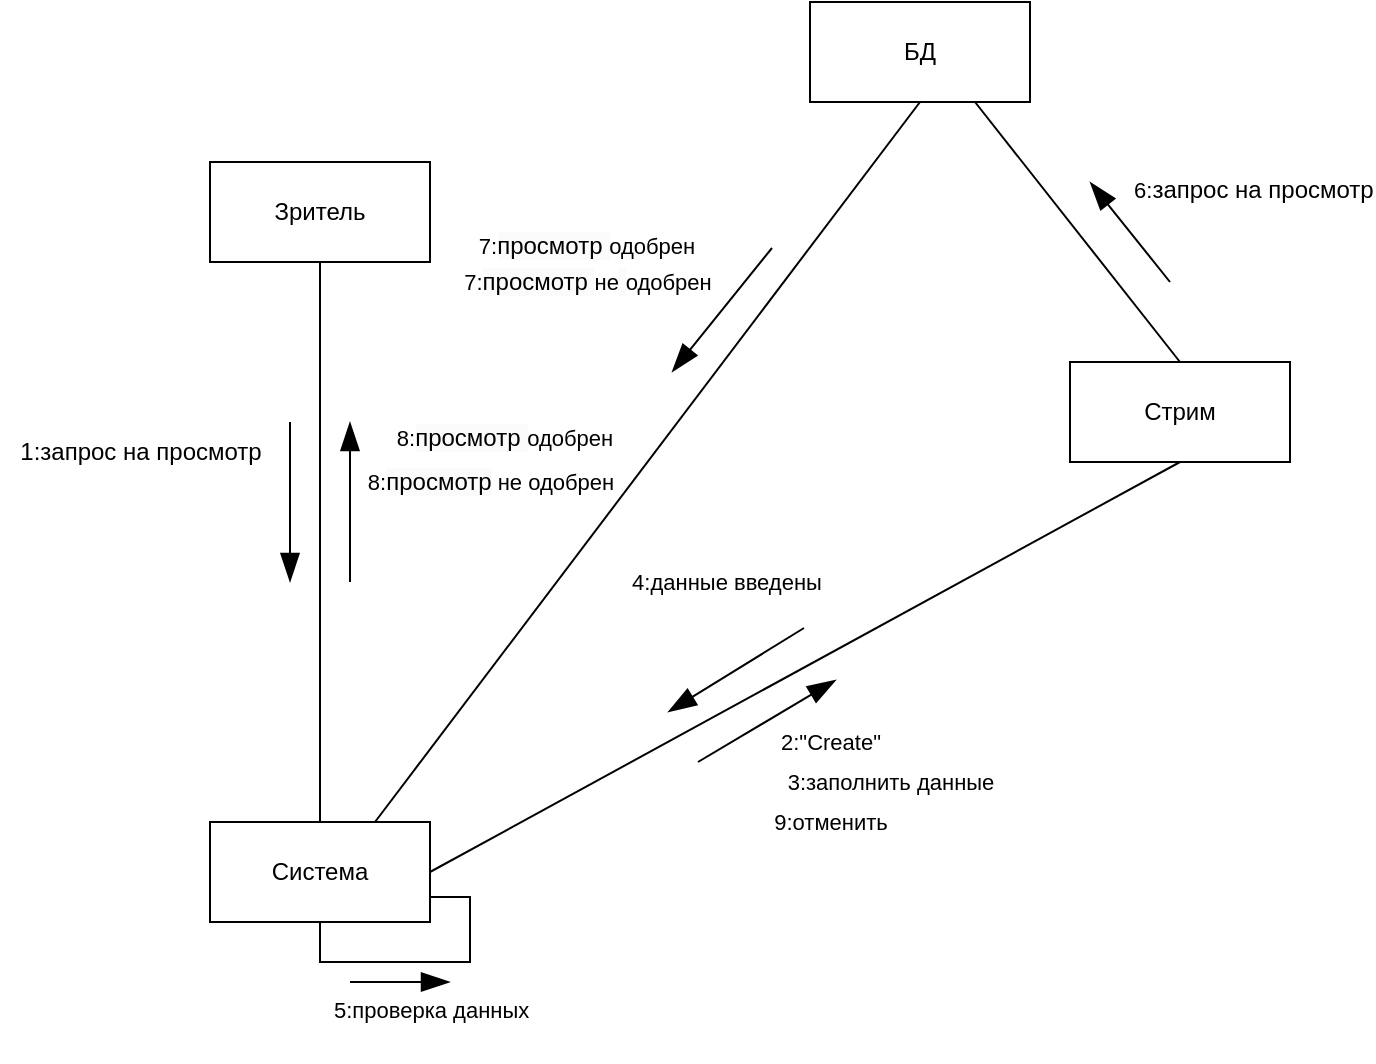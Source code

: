 <mxfile version="24.0.7" type="device">
  <diagram name="Strona-1" id="vCR2zcsVX5F0HRR7Mt7r">
    <mxGraphModel dx="1166" dy="717" grid="0" gridSize="10" guides="1" tooltips="1" connect="1" arrows="1" fold="1" page="0" pageScale="1" pageWidth="827" pageHeight="1169" math="0" shadow="0">
      <root>
        <mxCell id="0" />
        <mxCell id="1" parent="0" />
        <mxCell id="fKiIdGAY0l0U11j1hd6N-1" value="Зритель" style="html=1;whiteSpace=wrap;" parent="1" vertex="1">
          <mxGeometry x="120" y="110" width="110" height="50" as="geometry" />
        </mxCell>
        <mxCell id="fKiIdGAY0l0U11j1hd6N-2" value="Система" style="html=1;whiteSpace=wrap;" parent="1" vertex="1">
          <mxGeometry x="120" y="440" width="110" height="50" as="geometry" />
        </mxCell>
        <mxCell id="fKiIdGAY0l0U11j1hd6N-3" value="Стрим" style="html=1;whiteSpace=wrap;" parent="1" vertex="1">
          <mxGeometry x="550" y="210" width="110" height="50" as="geometry" />
        </mxCell>
        <mxCell id="fKiIdGAY0l0U11j1hd6N-4" value="БД" style="html=1;whiteSpace=wrap;" parent="1" vertex="1">
          <mxGeometry x="420" y="30" width="110" height="50" as="geometry" />
        </mxCell>
        <mxCell id="fKiIdGAY0l0U11j1hd6N-9" value="" style="endArrow=none;endFill=0;endSize=12;html=1;rounded=0;exitX=0.5;exitY=1;exitDx=0;exitDy=0;" parent="1" source="fKiIdGAY0l0U11j1hd6N-1" target="fKiIdGAY0l0U11j1hd6N-2" edge="1">
          <mxGeometry width="160" relative="1" as="geometry">
            <mxPoint x="330" y="430" as="sourcePoint" />
            <mxPoint x="490" y="430" as="targetPoint" />
          </mxGeometry>
        </mxCell>
        <mxCell id="fKiIdGAY0l0U11j1hd6N-10" value="" style="endArrow=none;endFill=0;endSize=12;html=1;rounded=0;exitX=0.5;exitY=1;exitDx=0;exitDy=0;entryX=1;entryY=0.5;entryDx=0;entryDy=0;" parent="1" source="fKiIdGAY0l0U11j1hd6N-3" target="fKiIdGAY0l0U11j1hd6N-2" edge="1">
          <mxGeometry width="160" relative="1" as="geometry">
            <mxPoint x="185" y="260" as="sourcePoint" />
            <mxPoint x="176" y="450" as="targetPoint" />
          </mxGeometry>
        </mxCell>
        <mxCell id="fKiIdGAY0l0U11j1hd6N-12" value="" style="endArrow=none;endFill=0;endSize=12;html=1;rounded=0;exitX=0.5;exitY=1;exitDx=0;exitDy=0;entryX=0.75;entryY=0;entryDx=0;entryDy=0;" parent="1" source="fKiIdGAY0l0U11j1hd6N-4" target="fKiIdGAY0l0U11j1hd6N-2" edge="1">
          <mxGeometry width="160" relative="1" as="geometry">
            <mxPoint x="575" y="270" as="sourcePoint" />
            <mxPoint x="230" y="475" as="targetPoint" />
          </mxGeometry>
        </mxCell>
        <mxCell id="fKiIdGAY0l0U11j1hd6N-25" value="" style="group;rotation=-44;" parent="1" vertex="1" connectable="0">
          <mxGeometry x="140" y="260" width="70" height="70" as="geometry" />
        </mxCell>
        <mxCell id="fKiIdGAY0l0U11j1hd6N-26" value="" style="endArrow=blockThin;endFill=1;endSize=12;html=1;rounded=0;" parent="fKiIdGAY0l0U11j1hd6N-25" edge="1">
          <mxGeometry width="160" relative="1" as="geometry">
            <mxPoint x="50" y="60" as="sourcePoint" />
            <mxPoint x="50" y="-20" as="targetPoint" />
          </mxGeometry>
        </mxCell>
        <mxCell id="fKiIdGAY0l0U11j1hd6N-27" value="" style="endArrow=blockThin;endFill=1;endSize=12;html=1;rounded=0;" parent="fKiIdGAY0l0U11j1hd6N-25" edge="1">
          <mxGeometry width="160" relative="1" as="geometry">
            <mxPoint x="20" y="-20" as="sourcePoint" />
            <mxPoint x="20" y="60" as="targetPoint" />
          </mxGeometry>
        </mxCell>
        <mxCell id="fKiIdGAY0l0U11j1hd6N-29" value="" style="group;rotation=-5;" parent="1" vertex="1" connectable="0">
          <mxGeometry x="343" y="170" width="70" height="70" as="geometry" />
        </mxCell>
        <mxCell id="fKiIdGAY0l0U11j1hd6N-31" value="" style="endArrow=blockThin;endFill=1;endSize=12;html=1;rounded=0;" parent="fKiIdGAY0l0U11j1hd6N-29" edge="1">
          <mxGeometry width="160" relative="1" as="geometry">
            <mxPoint x="58" y="-17" as="sourcePoint" />
            <mxPoint x="8" y="45" as="targetPoint" />
          </mxGeometry>
        </mxCell>
        <mxCell id="fKiIdGAY0l0U11j1hd6N-32" value="" style="group;rotation=15;" parent="1" vertex="1" connectable="0">
          <mxGeometry x="343" y="350" width="70" height="70" as="geometry" />
        </mxCell>
        <mxCell id="fKiIdGAY0l0U11j1hd6N-33" value="" style="endArrow=blockThin;endFill=1;endSize=12;html=1;rounded=0;" parent="fKiIdGAY0l0U11j1hd6N-32" edge="1">
          <mxGeometry width="160" relative="1" as="geometry">
            <mxPoint x="21" y="60" as="sourcePoint" />
            <mxPoint x="90" y="19" as="targetPoint" />
          </mxGeometry>
        </mxCell>
        <mxCell id="fKiIdGAY0l0U11j1hd6N-34" value="" style="endArrow=blockThin;endFill=1;endSize=12;html=1;rounded=0;" parent="fKiIdGAY0l0U11j1hd6N-32" edge="1">
          <mxGeometry width="160" relative="1" as="geometry">
            <mxPoint x="74" y="-7" as="sourcePoint" />
            <mxPoint x="6" y="35" as="targetPoint" />
          </mxGeometry>
        </mxCell>
        <mxCell id="fKiIdGAY0l0U11j1hd6N-35" value="1:запрос на просмотр" style="text;html=1;align=center;verticalAlign=middle;resizable=0;points=[];autosize=1;strokeColor=none;fillColor=none;" parent="1" vertex="1">
          <mxGeometry x="15" y="240" width="140" height="30" as="geometry" />
        </mxCell>
        <mxCell id="fKiIdGAY0l0U11j1hd6N-36" value="2:&quot;Create&quot;" style="edgeLabel;html=1;align=center;verticalAlign=middle;resizable=0;points=[];" parent="1" vertex="1" connectable="0">
          <mxGeometry x="430" y="400" as="geometry" />
        </mxCell>
        <mxCell id="fKiIdGAY0l0U11j1hd6N-37" value="3:заполнить данные" style="edgeLabel;html=1;align=center;verticalAlign=middle;resizable=0;points=[];" parent="1" vertex="1" connectable="0">
          <mxGeometry x="460" y="420" as="geometry" />
        </mxCell>
        <mxCell id="fKiIdGAY0l0U11j1hd6N-38" value="4:данные введены" style="edgeLabel;html=1;align=center;verticalAlign=middle;resizable=0;points=[];" parent="1" vertex="1" connectable="0">
          <mxGeometry x="378" y="320" as="geometry" />
        </mxCell>
        <mxCell id="fKiIdGAY0l0U11j1hd6N-39" style="edgeStyle=orthogonalEdgeStyle;rounded=0;orthogonalLoop=1;jettySize=auto;html=1;exitX=0.5;exitY=1;exitDx=0;exitDy=0;entryX=1;entryY=0.75;entryDx=0;entryDy=0;endArrow=none;endFill=0;" parent="1" source="fKiIdGAY0l0U11j1hd6N-2" target="fKiIdGAY0l0U11j1hd6N-2" edge="1">
          <mxGeometry relative="1" as="geometry" />
        </mxCell>
        <mxCell id="fKiIdGAY0l0U11j1hd6N-40" value="" style="endArrow=blockThin;endFill=1;endSize=12;html=1;rounded=0;" parent="1" edge="1">
          <mxGeometry width="160" relative="1" as="geometry">
            <mxPoint x="190" y="520" as="sourcePoint" />
            <mxPoint x="240" y="520" as="targetPoint" />
          </mxGeometry>
        </mxCell>
        <mxCell id="fKiIdGAY0l0U11j1hd6N-41" value="&lt;span style=&quot;color: rgb(0, 0, 0); font-family: Helvetica; font-size: 11px; font-style: normal; font-variant-ligatures: normal; font-variant-caps: normal; font-weight: 400; letter-spacing: normal; orphans: 2; text-align: left; text-indent: 0px; text-transform: none; widows: 2; word-spacing: 0px; -webkit-text-stroke-width: 0px; white-space: nowrap; background-color: rgb(255, 255, 255); text-decoration-thickness: initial; text-decoration-style: initial; text-decoration-color: initial; display: inline !important; float: none;&quot;&gt;5:проверка данных&lt;/span&gt;" style="text;whiteSpace=wrap;html=1;" parent="1" vertex="1">
          <mxGeometry x="180" y="520" width="130" height="40" as="geometry" />
        </mxCell>
        <mxCell id="fKiIdGAY0l0U11j1hd6N-42" value="&lt;span style=&quot;color: rgb(0, 0, 0); font-family: Helvetica; font-size: 11px; font-style: normal; font-variant-ligatures: normal; font-variant-caps: normal; font-weight: 400; letter-spacing: normal; orphans: 2; text-align: center; text-indent: 0px; text-transform: none; widows: 2; word-spacing: 0px; -webkit-text-stroke-width: 0px; white-space: nowrap; background-color: rgb(255, 255, 255); text-decoration-thickness: initial; text-decoration-style: initial; text-decoration-color: initial; display: inline !important; float: none;&quot;&gt;6:&lt;/span&gt;&lt;span style=&quot;text-align: center; text-wrap: nowrap;&quot;&gt;запрос на просмотр&lt;/span&gt;" style="text;whiteSpace=wrap;html=1;" parent="1" vertex="1">
          <mxGeometry x="580" y="110" width="120" height="40" as="geometry" />
        </mxCell>
        <mxCell id="fKiIdGAY0l0U11j1hd6N-44" value="" style="endArrow=none;endFill=0;endSize=12;html=1;rounded=0;exitX=0.75;exitY=1;exitDx=0;exitDy=0;entryX=0.5;entryY=0;entryDx=0;entryDy=0;" parent="1" source="fKiIdGAY0l0U11j1hd6N-4" target="fKiIdGAY0l0U11j1hd6N-3" edge="1">
          <mxGeometry width="160" relative="1" as="geometry">
            <mxPoint x="615" y="270" as="sourcePoint" />
            <mxPoint x="240" y="475" as="targetPoint" />
          </mxGeometry>
        </mxCell>
        <mxCell id="fKiIdGAY0l0U11j1hd6N-45" value="" style="endArrow=blockThin;endFill=1;endSize=12;html=1;rounded=0;" parent="1" edge="1">
          <mxGeometry width="160" relative="1" as="geometry">
            <mxPoint x="600" y="170" as="sourcePoint" />
            <mxPoint x="560" y="120" as="targetPoint" />
          </mxGeometry>
        </mxCell>
        <mxCell id="fKiIdGAY0l0U11j1hd6N-58" value="7:&lt;span style=&quot;font-size: 12px; background-color: rgb(251, 251, 251);&quot;&gt;просмотр&amp;nbsp;&lt;/span&gt;одобрен" style="edgeLabel;html=1;align=center;verticalAlign=middle;resizable=0;points=[];" parent="1" vertex="1" connectable="0">
          <mxGeometry x="310.003" y="150" as="geometry">
            <mxPoint x="-2" y="2" as="offset" />
          </mxGeometry>
        </mxCell>
        <mxCell id="fKiIdGAY0l0U11j1hd6N-59" value="8:&lt;span style=&quot;font-size: 12px; background-color: rgb(251, 251, 251);&quot;&gt;просмотр&amp;nbsp;&lt;/span&gt;одобрен" style="edgeLabel;html=1;align=center;verticalAlign=middle;resizable=0;points=[];" parent="1" vertex="1" connectable="0">
          <mxGeometry x="260" y="250" as="geometry">
            <mxPoint x="7" y="-2" as="offset" />
          </mxGeometry>
        </mxCell>
        <mxCell id="fKiIdGAY0l0U11j1hd6N-60" value="7:&lt;span style=&quot;font-size: 12px; background-color: rgb(251, 251, 251);&quot;&gt;просмотр&amp;nbsp;&lt;/span&gt;не&lt;span style=&quot;font-size: 12px; background-color: rgb(251, 251, 251);&quot;&gt;&amp;nbsp;&lt;/span&gt;одобрен&amp;nbsp;" style="edgeLabel;html=1;align=center;verticalAlign=middle;resizable=0;points=[];" parent="1" vertex="1" connectable="0">
          <mxGeometry x="310.003" y="170" as="geometry" />
        </mxCell>
        <mxCell id="fKiIdGAY0l0U11j1hd6N-61" value="8:&lt;span style=&quot;font-size: 12px; background-color: rgb(251, 251, 251);&quot;&gt;просмотр&lt;/span&gt;&amp;nbsp;не одобрен" style="edgeLabel;html=1;align=center;verticalAlign=middle;resizable=0;points=[];" parent="1" vertex="1" connectable="0">
          <mxGeometry x="259.997" y="270" as="geometry" />
        </mxCell>
        <mxCell id="fKiIdGAY0l0U11j1hd6N-62" value="9:отменить" style="edgeLabel;html=1;align=center;verticalAlign=middle;resizable=0;points=[];" parent="1" vertex="1" connectable="0">
          <mxGeometry x="429.997" y="440" as="geometry" />
        </mxCell>
      </root>
    </mxGraphModel>
  </diagram>
</mxfile>
